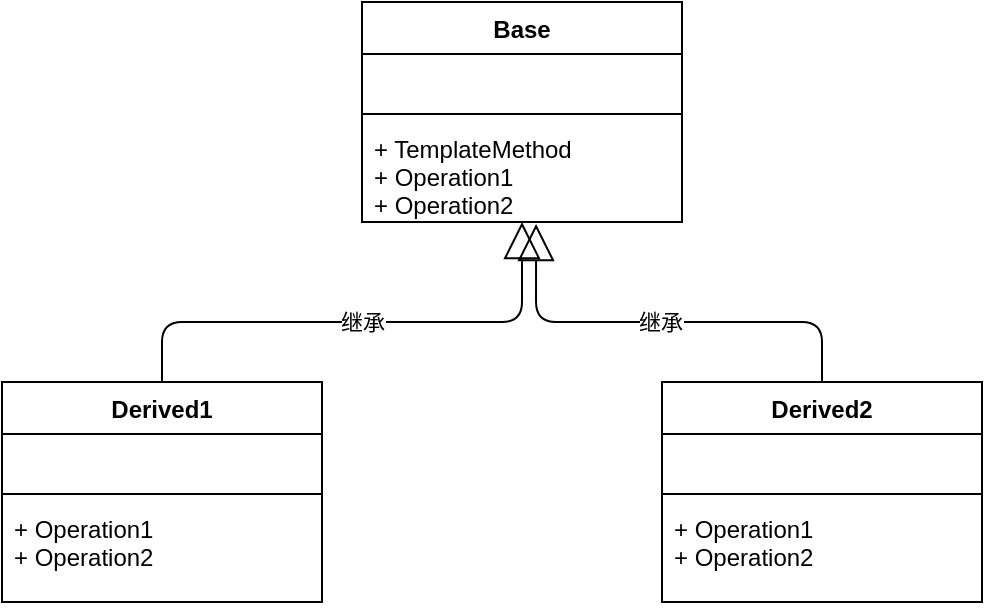 <mxfile version="14.6.13" type="device"><diagram id="C5RBs43oDa-KdzZeNtuy" name="Page-1"><mxGraphModel dx="1360" dy="862" grid="1" gridSize="10" guides="1" tooltips="1" connect="1" arrows="1" fold="1" page="1" pageScale="1" pageWidth="827" pageHeight="1169" math="0" shadow="0"><root><mxCell id="WIyWlLk6GJQsqaUBKTNV-0"/><mxCell id="WIyWlLk6GJQsqaUBKTNV-1" parent="WIyWlLk6GJQsqaUBKTNV-0"/><mxCell id="4rjHwNlI_1fD5FpCQmsF-0" value="Base" style="swimlane;fontStyle=1;align=center;verticalAlign=top;childLayout=stackLayout;horizontal=1;startSize=26;horizontalStack=0;resizeParent=1;resizeParentMax=0;resizeLast=0;collapsible=1;marginBottom=0;" vertex="1" parent="WIyWlLk6GJQsqaUBKTNV-1"><mxGeometry x="310" y="220" width="160" height="110" as="geometry"/></mxCell><mxCell id="4rjHwNlI_1fD5FpCQmsF-1" value=" " style="text;strokeColor=none;fillColor=none;align=left;verticalAlign=top;spacingLeft=4;spacingRight=4;overflow=hidden;rotatable=0;points=[[0,0.5],[1,0.5]];portConstraint=eastwest;" vertex="1" parent="4rjHwNlI_1fD5FpCQmsF-0"><mxGeometry y="26" width="160" height="26" as="geometry"/></mxCell><mxCell id="4rjHwNlI_1fD5FpCQmsF-2" value="" style="line;strokeWidth=1;fillColor=none;align=left;verticalAlign=middle;spacingTop=-1;spacingLeft=3;spacingRight=3;rotatable=0;labelPosition=right;points=[];portConstraint=eastwest;" vertex="1" parent="4rjHwNlI_1fD5FpCQmsF-0"><mxGeometry y="52" width="160" height="8" as="geometry"/></mxCell><mxCell id="4rjHwNlI_1fD5FpCQmsF-3" value="+ TemplateMethod&#10;+ Operation1&#10;+ Operation2" style="text;strokeColor=none;fillColor=none;align=left;verticalAlign=top;spacingLeft=4;spacingRight=4;overflow=hidden;rotatable=0;points=[[0,0.5],[1,0.5]];portConstraint=eastwest;" vertex="1" parent="4rjHwNlI_1fD5FpCQmsF-0"><mxGeometry y="60" width="160" height="50" as="geometry"/></mxCell><mxCell id="4rjHwNlI_1fD5FpCQmsF-8" value="Derived1" style="swimlane;fontStyle=1;align=center;verticalAlign=top;childLayout=stackLayout;horizontal=1;startSize=26;horizontalStack=0;resizeParent=1;resizeParentMax=0;resizeLast=0;collapsible=1;marginBottom=0;" vertex="1" parent="WIyWlLk6GJQsqaUBKTNV-1"><mxGeometry x="130" y="410" width="160" height="110" as="geometry"/></mxCell><mxCell id="4rjHwNlI_1fD5FpCQmsF-9" value=" " style="text;strokeColor=none;fillColor=none;align=left;verticalAlign=top;spacingLeft=4;spacingRight=4;overflow=hidden;rotatable=0;points=[[0,0.5],[1,0.5]];portConstraint=eastwest;" vertex="1" parent="4rjHwNlI_1fD5FpCQmsF-8"><mxGeometry y="26" width="160" height="26" as="geometry"/></mxCell><mxCell id="4rjHwNlI_1fD5FpCQmsF-10" value="" style="line;strokeWidth=1;fillColor=none;align=left;verticalAlign=middle;spacingTop=-1;spacingLeft=3;spacingRight=3;rotatable=0;labelPosition=right;points=[];portConstraint=eastwest;" vertex="1" parent="4rjHwNlI_1fD5FpCQmsF-8"><mxGeometry y="52" width="160" height="8" as="geometry"/></mxCell><mxCell id="4rjHwNlI_1fD5FpCQmsF-11" value="+ Operation1&#10;+ Operation2" style="text;strokeColor=none;fillColor=none;align=left;verticalAlign=top;spacingLeft=4;spacingRight=4;overflow=hidden;rotatable=0;points=[[0,0.5],[1,0.5]];portConstraint=eastwest;" vertex="1" parent="4rjHwNlI_1fD5FpCQmsF-8"><mxGeometry y="60" width="160" height="50" as="geometry"/></mxCell><mxCell id="4rjHwNlI_1fD5FpCQmsF-12" value="Derived2" style="swimlane;fontStyle=1;align=center;verticalAlign=top;childLayout=stackLayout;horizontal=1;startSize=26;horizontalStack=0;resizeParent=1;resizeParentMax=0;resizeLast=0;collapsible=1;marginBottom=0;" vertex="1" parent="WIyWlLk6GJQsqaUBKTNV-1"><mxGeometry x="460" y="410" width="160" height="110" as="geometry"/></mxCell><mxCell id="4rjHwNlI_1fD5FpCQmsF-13" value=" " style="text;strokeColor=none;fillColor=none;align=left;verticalAlign=top;spacingLeft=4;spacingRight=4;overflow=hidden;rotatable=0;points=[[0,0.5],[1,0.5]];portConstraint=eastwest;" vertex="1" parent="4rjHwNlI_1fD5FpCQmsF-12"><mxGeometry y="26" width="160" height="26" as="geometry"/></mxCell><mxCell id="4rjHwNlI_1fD5FpCQmsF-14" value="" style="line;strokeWidth=1;fillColor=none;align=left;verticalAlign=middle;spacingTop=-1;spacingLeft=3;spacingRight=3;rotatable=0;labelPosition=right;points=[];portConstraint=eastwest;" vertex="1" parent="4rjHwNlI_1fD5FpCQmsF-12"><mxGeometry y="52" width="160" height="8" as="geometry"/></mxCell><mxCell id="4rjHwNlI_1fD5FpCQmsF-15" value="+ Operation1&#10;+ Operation2" style="text;strokeColor=none;fillColor=none;align=left;verticalAlign=top;spacingLeft=4;spacingRight=4;overflow=hidden;rotatable=0;points=[[0,0.5],[1,0.5]];portConstraint=eastwest;" vertex="1" parent="4rjHwNlI_1fD5FpCQmsF-12"><mxGeometry y="60" width="160" height="50" as="geometry"/></mxCell><mxCell id="4rjHwNlI_1fD5FpCQmsF-16" value="继承" style="endArrow=block;endSize=16;endFill=0;html=1;exitX=0.5;exitY=0;exitDx=0;exitDy=0;" edge="1" parent="WIyWlLk6GJQsqaUBKTNV-1" source="4rjHwNlI_1fD5FpCQmsF-8"><mxGeometry width="160" relative="1" as="geometry"><mxPoint x="560" y="440" as="sourcePoint"/><mxPoint x="390" y="330" as="targetPoint"/><Array as="points"><mxPoint x="210" y="380"/><mxPoint x="390" y="380"/></Array></mxGeometry></mxCell><mxCell id="4rjHwNlI_1fD5FpCQmsF-17" value="继承" style="endArrow=block;endSize=16;endFill=0;html=1;exitX=0.5;exitY=0;exitDx=0;exitDy=0;entryX=0.544;entryY=1.02;entryDx=0;entryDy=0;entryPerimeter=0;" edge="1" parent="WIyWlLk6GJQsqaUBKTNV-1" source="4rjHwNlI_1fD5FpCQmsF-12" target="4rjHwNlI_1fD5FpCQmsF-3"><mxGeometry width="160" relative="1" as="geometry"><mxPoint x="220" y="420" as="sourcePoint"/><mxPoint x="400" y="340" as="targetPoint"/><Array as="points"><mxPoint x="540" y="380"/><mxPoint x="397" y="380"/></Array></mxGeometry></mxCell></root></mxGraphModel></diagram></mxfile>